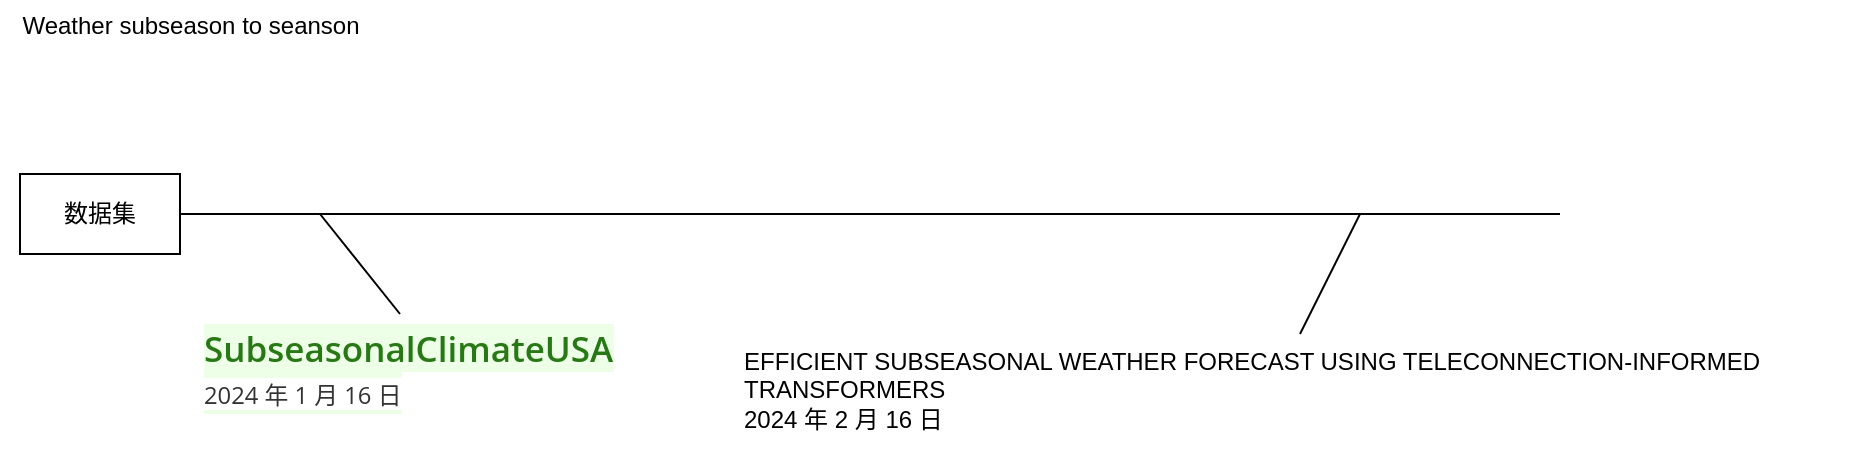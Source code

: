 <mxfile version="24.7.7">
  <diagram name="第 1 页" id="gFlguENXiU12kpQLrxRx">
    <mxGraphModel dx="2549" dy="568" grid="1" gridSize="10" guides="1" tooltips="1" connect="1" arrows="1" fold="1" page="1" pageScale="1" pageWidth="827" pageHeight="1169" math="0" shadow="0">
      <root>
        <mxCell id="0" />
        <mxCell id="1" parent="0" />
        <mxCell id="cDxK8CzM8uQFrHm3YZL3-1" value="Weather subseason to seanson&lt;div&gt;&lt;br&gt;&lt;/div&gt;" style="text;html=1;align=center;verticalAlign=middle;resizable=0;points=[];autosize=1;strokeColor=none;fillColor=none;" vertex="1" parent="1">
          <mxGeometry x="-1640" y="13" width="190" height="40" as="geometry" />
        </mxCell>
        <mxCell id="cDxK8CzM8uQFrHm3YZL3-2" value="数据集" style="whiteSpace=wrap;html=1;" vertex="1" parent="1">
          <mxGeometry x="-1630" y="100" width="80" height="40" as="geometry" />
        </mxCell>
        <mxCell id="cDxK8CzM8uQFrHm3YZL3-3" value="" style="endArrow=none;html=1;rounded=0;exitX=1;exitY=0.5;exitDx=0;exitDy=0;" edge="1" parent="1" source="cDxK8CzM8uQFrHm3YZL3-2">
          <mxGeometry width="50" height="50" relative="1" as="geometry">
            <mxPoint x="-1250" y="240" as="sourcePoint" />
            <mxPoint x="-860" y="120" as="targetPoint" />
          </mxGeometry>
        </mxCell>
        <mxCell id="cDxK8CzM8uQFrHm3YZL3-4" value="" style="endArrow=none;html=1;rounded=0;" edge="1" parent="1">
          <mxGeometry width="50" height="50" relative="1" as="geometry">
            <mxPoint x="-1440" y="170" as="sourcePoint" />
            <mxPoint x="-1480" y="120" as="targetPoint" />
          </mxGeometry>
        </mxCell>
        <mxCell id="cDxK8CzM8uQFrHm3YZL3-5" value="&lt;span style=&quot;color: rgb(40, 121, 22); font-family: &amp;quot;Open Sans&amp;quot;, &amp;quot;Lucida Grande&amp;quot;, &amp;quot;Helvetica Neue&amp;quot;, Helvetica, Arial, sans-serif; font-size: 17.5px; font-style: normal; font-variant-ligatures: normal; font-variant-caps: normal; font-weight: 600; letter-spacing: normal; orphans: 2; text-align: left; text-indent: 0px; text-transform: none; widows: 2; word-spacing: 0px; -webkit-text-stroke-width: 0px; white-space: normal; background-color: rgb(238, 255, 232); text-decoration-thickness: initial; text-decoration-style: initial; text-decoration-color: initial; display: inline !important; float: none;&quot;&gt;SubseasonalClimateUSA&lt;/span&gt;&lt;div&gt;&lt;span style=&quot;color: rgb(40, 121, 22); font-family: &amp;quot;Open Sans&amp;quot;, &amp;quot;Lucida Grande&amp;quot;, &amp;quot;Helvetica Neue&amp;quot;, Helvetica, Arial, sans-serif; font-size: 17.5px; font-style: normal; font-variant-ligatures: normal; font-variant-caps: normal; font-weight: 600; letter-spacing: normal; orphans: 2; text-align: left; text-indent: 0px; text-transform: none; widows: 2; word-spacing: 0px; -webkit-text-stroke-width: 0px; white-space: normal; background-color: rgb(238, 255, 232); text-decoration-thickness: initial; text-decoration-style: initial; text-decoration-color: initial; display: inline !important; float: none;&quot;&gt;&lt;span style=&quot;color: rgb(51, 51, 51); font-size: 11.9px; font-weight: 400; background-color: rgb(255, 255, 255);&quot;&gt;2024 年 1 月 16 日&lt;/span&gt;&lt;br&gt;&lt;/span&gt;&lt;/div&gt;" style="text;whiteSpace=wrap;html=1;" vertex="1" parent="1">
          <mxGeometry x="-1540" y="170" width="240" height="50" as="geometry" />
        </mxCell>
        <mxCell id="cDxK8CzM8uQFrHm3YZL3-6" value="EFFICIENT SUBSEASONAL WEATHER FORECAST USING TELECONNECTION-INFORMED TRANSFORMERS&#xa;2024 年 2 月 16 日&#xa;" style="text;whiteSpace=wrap;" vertex="1" parent="1">
          <mxGeometry x="-1270" y="180" width="560" height="50" as="geometry" />
        </mxCell>
        <mxCell id="cDxK8CzM8uQFrHm3YZL3-7" value="" style="endArrow=none;html=1;rounded=0;exitX=0.5;exitY=0;exitDx=0;exitDy=0;" edge="1" parent="1" source="cDxK8CzM8uQFrHm3YZL3-6">
          <mxGeometry width="50" height="50" relative="1" as="geometry">
            <mxPoint x="-1430" y="180" as="sourcePoint" />
            <mxPoint x="-960" y="120" as="targetPoint" />
          </mxGeometry>
        </mxCell>
      </root>
    </mxGraphModel>
  </diagram>
</mxfile>

